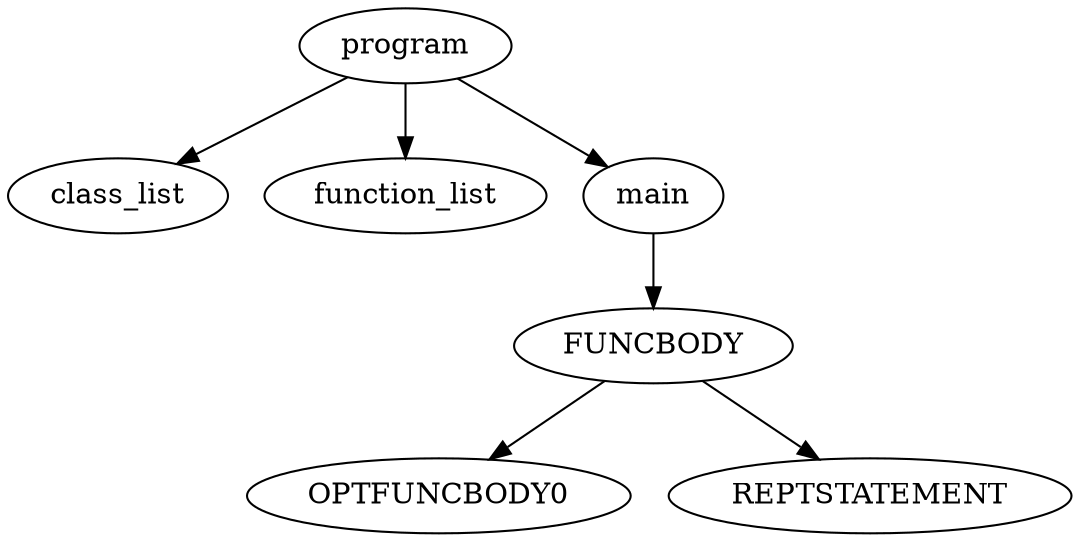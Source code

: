 digraph AST {
0[label="program"]
0->1
0->2
0->3
3[label="main"]
3->4
4[label="FUNCBODY"]
4->5
4->6
6[label="REPTSTATEMENT"]
5[label="OPTFUNCBODY0"]
2[label="function_list"]
1[label="class_list"]
}
